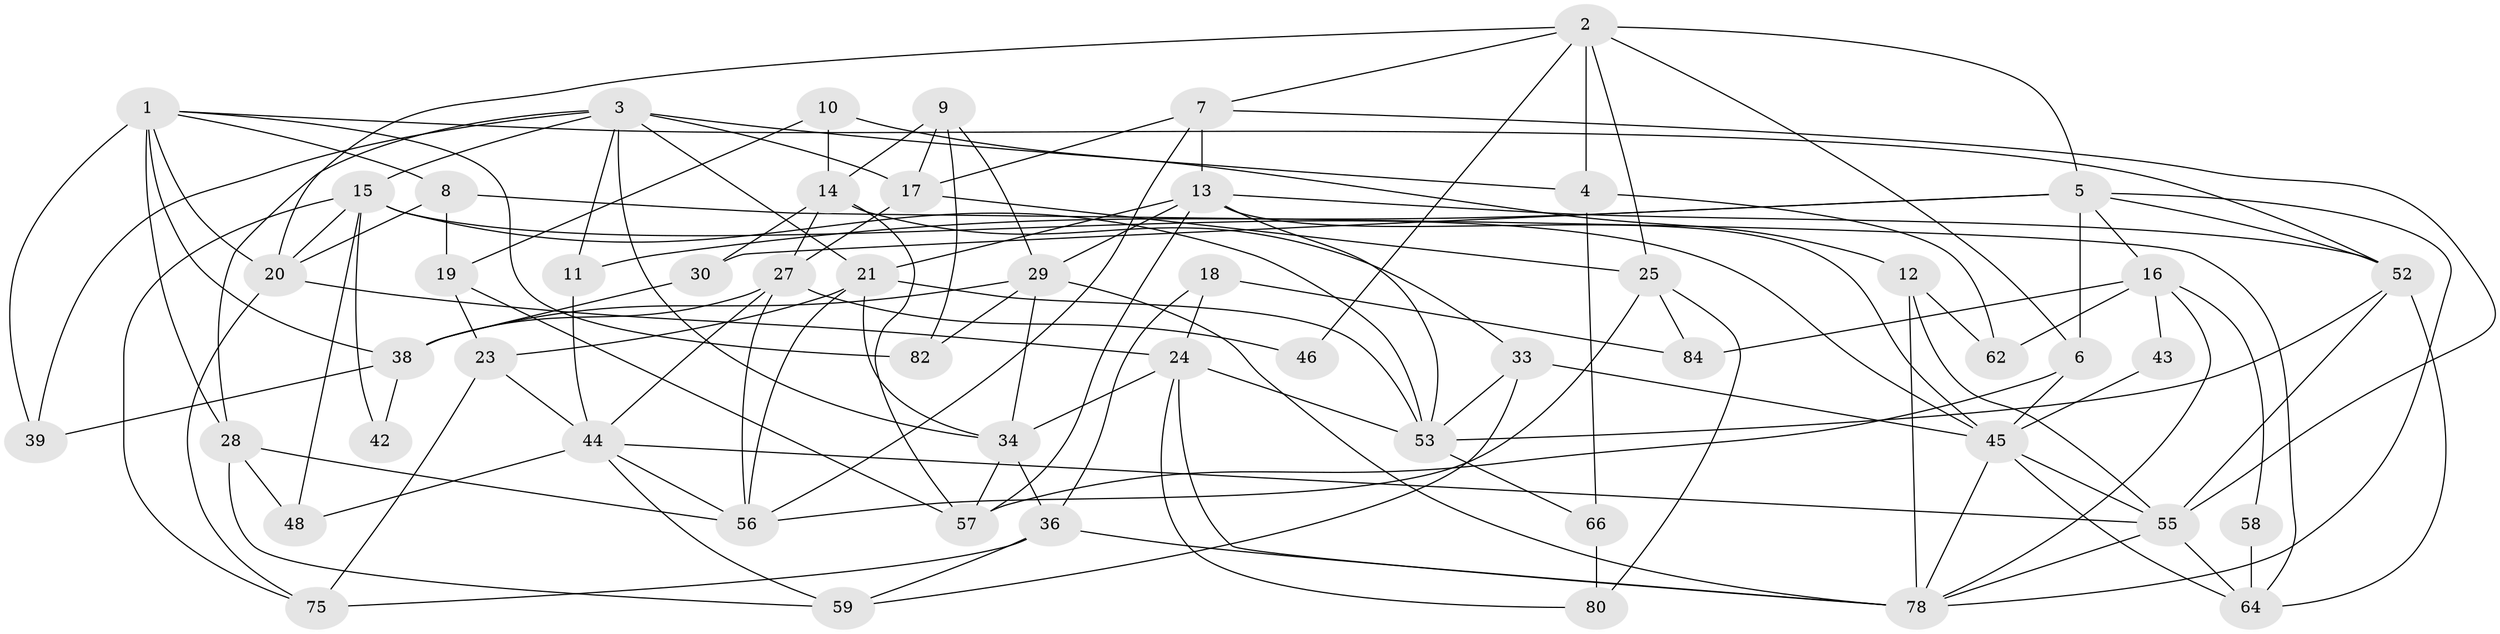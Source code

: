 // original degree distribution, {4: 0.367816091954023, 5: 0.21839080459770116, 6: 0.08045977011494253, 2: 0.10344827586206896, 3: 0.21839080459770116, 8: 0.011494252873563218}
// Generated by graph-tools (version 1.1) at 2025/41/03/06/25 10:41:58]
// undirected, 54 vertices, 131 edges
graph export_dot {
graph [start="1"]
  node [color=gray90,style=filled];
  1 [super="+69"];
  2 [super="+61"];
  3 [super="+60"];
  4;
  5 [super="+86"];
  6 [super="+31"];
  7;
  8 [super="+49"];
  9;
  10;
  11;
  12 [super="+79"];
  13 [super="+37"];
  14 [super="+70"];
  15 [super="+26"];
  16 [super="+51"];
  17 [super="+32"];
  18 [super="+63"];
  19 [super="+41"];
  20 [super="+22"];
  21 [super="+81"];
  23;
  24 [super="+77"];
  25 [super="+35"];
  27 [super="+40"];
  28 [super="+73"];
  29 [super="+72"];
  30 [super="+87"];
  33;
  34 [super="+50"];
  36 [super="+54"];
  38 [super="+76"];
  39;
  42;
  43;
  44 [super="+47"];
  45 [super="+67"];
  46;
  48;
  52;
  53 [super="+71"];
  55 [super="+68"];
  56 [super="+83"];
  57 [super="+65"];
  58;
  59;
  62 [super="+74"];
  64;
  66;
  75;
  78 [super="+85"];
  80;
  82;
  84;
  1 -- 20;
  1 -- 8;
  1 -- 82;
  1 -- 52;
  1 -- 39;
  1 -- 28;
  1 -- 38;
  2 -- 4;
  2 -- 46;
  2 -- 25;
  2 -- 6;
  2 -- 7;
  2 -- 20;
  2 -- 5;
  3 -- 21;
  3 -- 4;
  3 -- 11;
  3 -- 17;
  3 -- 39;
  3 -- 15;
  3 -- 28;
  3 -- 34;
  4 -- 66;
  4 -- 62;
  5 -- 52;
  5 -- 11;
  5 -- 30 [weight=2];
  5 -- 16;
  5 -- 78;
  5 -- 6;
  6 -- 57;
  6 -- 45;
  7 -- 17;
  7 -- 56;
  7 -- 55;
  7 -- 13;
  8 -- 64;
  8 -- 19;
  8 -- 20;
  9 -- 29;
  9 -- 17;
  9 -- 82;
  9 -- 14;
  10 -- 14;
  10 -- 19;
  10 -- 12;
  11 -- 44;
  12 -- 55;
  12 -- 62 [weight=2];
  12 -- 78;
  13 -- 21;
  13 -- 52;
  13 -- 57;
  13 -- 53;
  13 -- 29;
  13 -- 45;
  14 -- 30;
  14 -- 27;
  14 -- 57;
  14 -- 33;
  15 -- 20;
  15 -- 48;
  15 -- 42;
  15 -- 75;
  15 -- 45 [weight=2];
  15 -- 53;
  16 -- 43 [weight=2];
  16 -- 84;
  16 -- 58;
  16 -- 62 [weight=2];
  16 -- 78;
  17 -- 27;
  17 -- 25;
  18 -- 36 [weight=2];
  18 -- 84;
  18 -- 24;
  19 -- 23;
  19 -- 57;
  20 -- 24;
  20 -- 75;
  21 -- 56;
  21 -- 23;
  21 -- 34;
  21 -- 53;
  23 -- 44;
  23 -- 75;
  24 -- 34;
  24 -- 80;
  24 -- 53;
  24 -- 78;
  25 -- 84;
  25 -- 80;
  25 -- 56;
  27 -- 56;
  27 -- 46;
  27 -- 44;
  27 -- 38;
  28 -- 48;
  28 -- 59;
  28 -- 56;
  29 -- 78;
  29 -- 34;
  29 -- 82;
  29 -- 38;
  30 -- 38;
  33 -- 45 [weight=2];
  33 -- 53;
  33 -- 59;
  34 -- 36 [weight=2];
  34 -- 57;
  36 -- 59;
  36 -- 75;
  36 -- 78;
  38 -- 39;
  38 -- 42;
  43 -- 45;
  44 -- 48;
  44 -- 55;
  44 -- 56;
  44 -- 59;
  45 -- 78;
  45 -- 64;
  45 -- 55;
  52 -- 64;
  52 -- 53;
  52 -- 55;
  53 -- 66;
  55 -- 64;
  55 -- 78;
  58 -- 64;
  66 -- 80;
}
